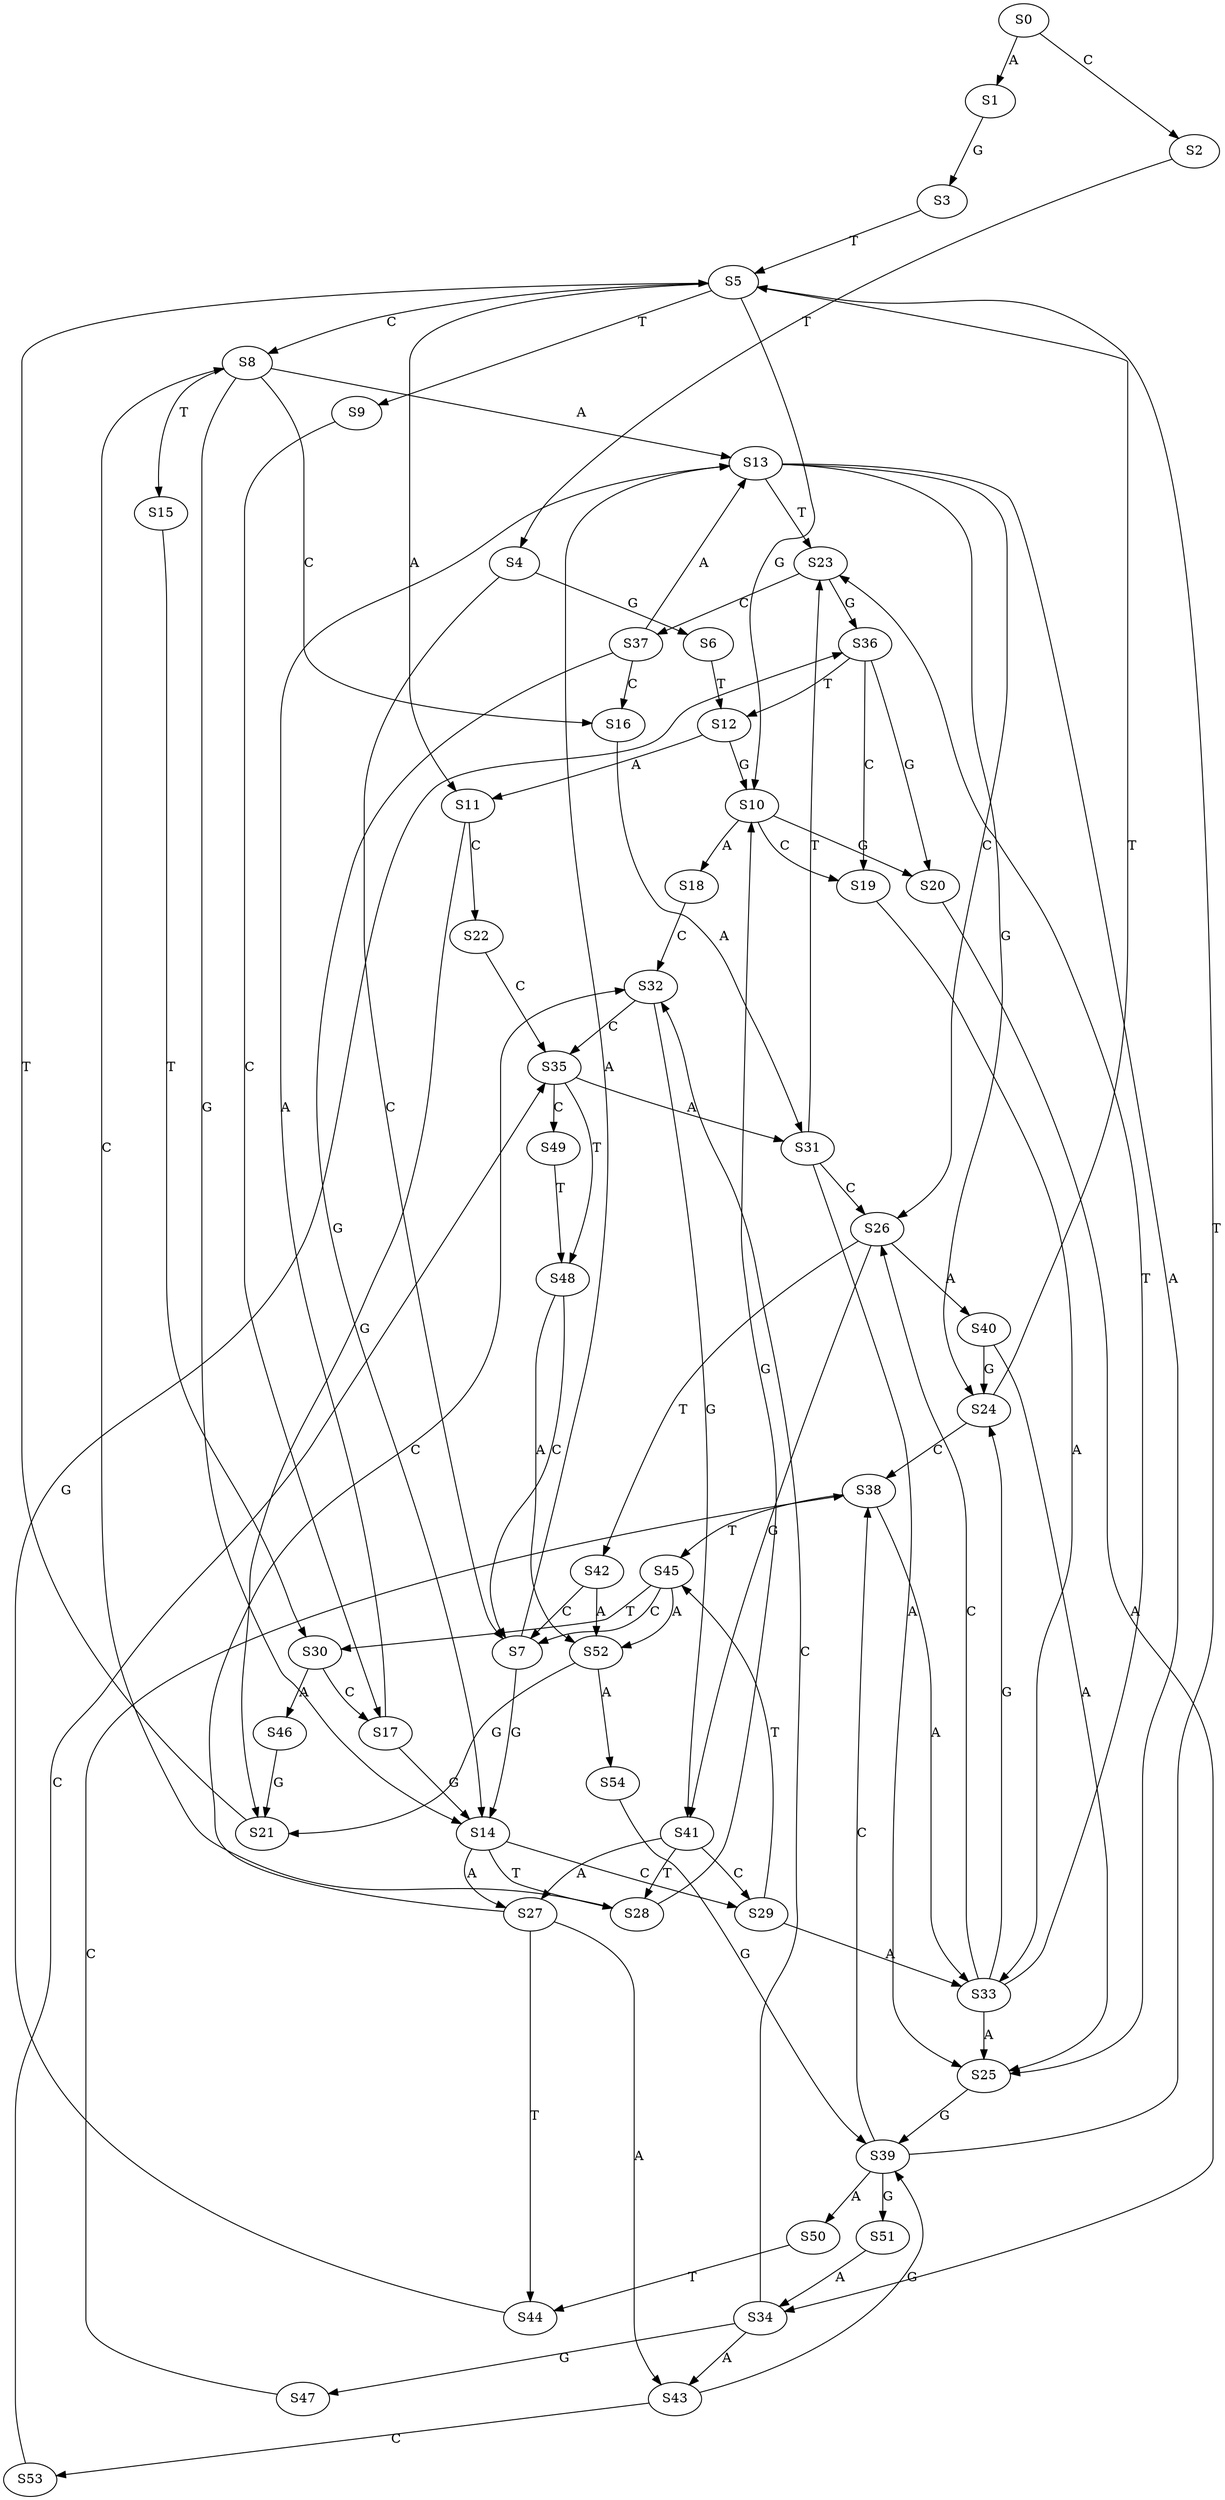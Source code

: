 strict digraph  {
	S0 -> S1 [ label = A ];
	S0 -> S2 [ label = C ];
	S1 -> S3 [ label = G ];
	S2 -> S4 [ label = T ];
	S3 -> S5 [ label = T ];
	S4 -> S6 [ label = G ];
	S4 -> S7 [ label = C ];
	S5 -> S8 [ label = C ];
	S5 -> S9 [ label = T ];
	S5 -> S10 [ label = G ];
	S5 -> S11 [ label = A ];
	S6 -> S12 [ label = T ];
	S7 -> S13 [ label = A ];
	S7 -> S14 [ label = G ];
	S8 -> S13 [ label = A ];
	S8 -> S15 [ label = T ];
	S8 -> S16 [ label = C ];
	S8 -> S14 [ label = G ];
	S9 -> S17 [ label = C ];
	S10 -> S18 [ label = A ];
	S10 -> S19 [ label = C ];
	S10 -> S20 [ label = G ];
	S11 -> S21 [ label = G ];
	S11 -> S22 [ label = C ];
	S12 -> S10 [ label = G ];
	S12 -> S11 [ label = A ];
	S13 -> S23 [ label = T ];
	S13 -> S24 [ label = G ];
	S13 -> S25 [ label = A ];
	S13 -> S26 [ label = C ];
	S14 -> S27 [ label = A ];
	S14 -> S28 [ label = T ];
	S14 -> S29 [ label = C ];
	S15 -> S30 [ label = T ];
	S16 -> S31 [ label = A ];
	S17 -> S13 [ label = A ];
	S17 -> S14 [ label = G ];
	S18 -> S32 [ label = C ];
	S19 -> S33 [ label = A ];
	S20 -> S34 [ label = A ];
	S21 -> S5 [ label = T ];
	S22 -> S35 [ label = C ];
	S23 -> S36 [ label = G ];
	S23 -> S37 [ label = C ];
	S24 -> S38 [ label = C ];
	S24 -> S5 [ label = T ];
	S25 -> S39 [ label = G ];
	S26 -> S40 [ label = A ];
	S26 -> S41 [ label = G ];
	S26 -> S42 [ label = T ];
	S27 -> S43 [ label = A ];
	S27 -> S32 [ label = C ];
	S27 -> S44 [ label = T ];
	S28 -> S8 [ label = C ];
	S28 -> S10 [ label = G ];
	S29 -> S45 [ label = T ];
	S29 -> S33 [ label = A ];
	S30 -> S46 [ label = A ];
	S30 -> S17 [ label = C ];
	S31 -> S25 [ label = A ];
	S31 -> S23 [ label = T ];
	S31 -> S26 [ label = C ];
	S32 -> S41 [ label = G ];
	S32 -> S35 [ label = C ];
	S33 -> S24 [ label = G ];
	S33 -> S26 [ label = C ];
	S33 -> S23 [ label = T ];
	S33 -> S25 [ label = A ];
	S34 -> S43 [ label = A ];
	S34 -> S32 [ label = C ];
	S34 -> S47 [ label = G ];
	S35 -> S31 [ label = A ];
	S35 -> S48 [ label = T ];
	S35 -> S49 [ label = C ];
	S36 -> S19 [ label = C ];
	S36 -> S20 [ label = G ];
	S36 -> S12 [ label = T ];
	S37 -> S16 [ label = C ];
	S37 -> S14 [ label = G ];
	S37 -> S13 [ label = A ];
	S38 -> S45 [ label = T ];
	S38 -> S33 [ label = A ];
	S39 -> S5 [ label = T ];
	S39 -> S50 [ label = A ];
	S39 -> S51 [ label = G ];
	S39 -> S38 [ label = C ];
	S40 -> S24 [ label = G ];
	S40 -> S25 [ label = A ];
	S41 -> S29 [ label = C ];
	S41 -> S27 [ label = A ];
	S41 -> S28 [ label = T ];
	S42 -> S52 [ label = A ];
	S42 -> S7 [ label = C ];
	S43 -> S53 [ label = C ];
	S43 -> S39 [ label = G ];
	S44 -> S36 [ label = G ];
	S45 -> S30 [ label = T ];
	S45 -> S52 [ label = A ];
	S45 -> S7 [ label = C ];
	S46 -> S21 [ label = G ];
	S47 -> S38 [ label = C ];
	S48 -> S52 [ label = A ];
	S48 -> S7 [ label = C ];
	S49 -> S48 [ label = T ];
	S50 -> S44 [ label = T ];
	S51 -> S34 [ label = A ];
	S52 -> S21 [ label = G ];
	S52 -> S54 [ label = A ];
	S53 -> S35 [ label = C ];
	S54 -> S39 [ label = G ];
}
